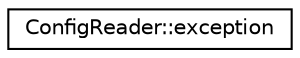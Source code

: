 digraph G
{
  edge [fontname="Helvetica",fontsize="10",labelfontname="Helvetica",labelfontsize="10"];
  node [fontname="Helvetica",fontsize="10",shape=record];
  rankdir=LR;
  Node1 [label="ConfigReader::exception",height=0.2,width=0.4,color="black", fillcolor="white", style="filled",URL="$struct_config_reader_1_1exception.html"];
}
